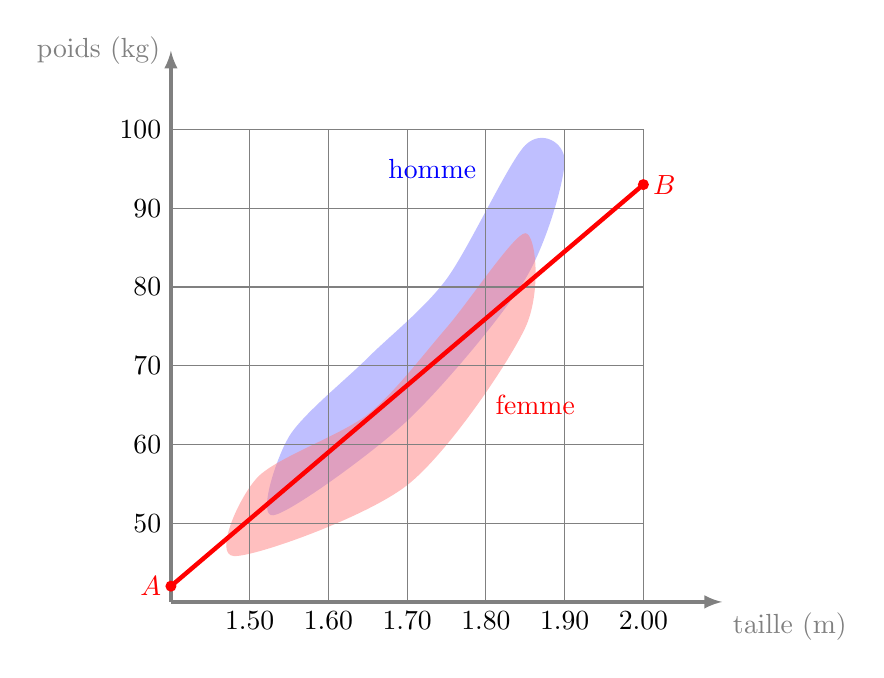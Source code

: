 \begin{tikzpicture}[scale=1]

\fill [blue!50,opacity=0.5] plot [smooth cycle] coordinates {(1.3,1.1) (3,2.3) (4.5,4.1) (5,5.6) (4.5,5.8) (3.5,4.1) (2.5,3.1) (1.5,2.1)};

\fill [red!50,opacity=0.5, yshift=-0.5] plot [smooth cycle] coordinates {(0.8,0.6) (3,1.5) (4.5,3.5) (4.5,4.7)  (3.5,3.5) (2.5,2.4) (1.1,1.6)};

\draw[->,>=latex, very thick,gray] (0,0)--(7,0) node[below right] {taille (m)};
\draw[->,>=latex, very thick, gray] (0,0)--(0,7) node[left] {poids (kg)};
\draw[gray,thin] (0,0) grid (6,6);

\foreach \x/\xx in {1/1.50,2/1.60,3/1.70,4/1.80,5/1.90,6/2.00}{
  \node[below] at (\x,0) {$\xx$};
}
\foreach \y/\yy in {1/50,2/60,3/70,4/80,5/90,6/100}{
  \node[left] at (0,\y,0) {$\yy$};
}

\node[blue,left] at (4,5.5) {homme};
\node[red,right] at (4,2.5) {femme};

\draw[red,ultra thick] (0,0.2) -- (6,5.3);
 \fill[red] (0,0.2) circle (2pt) node[left]{$A$};
 \fill[red] (6,5.3) circle (2pt) node[right]{$B$};

\end{tikzpicture}